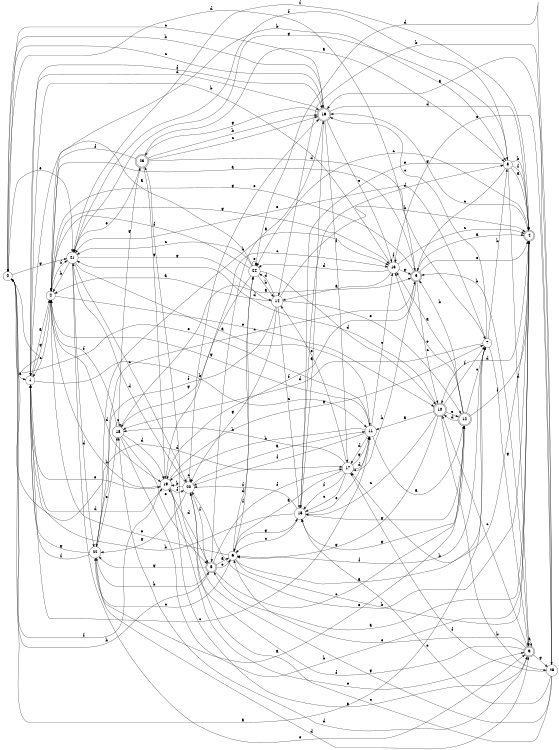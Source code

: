digraph n21_8 {
__start0 [label="" shape="none"];

rankdir=LR;
size="8,5";

s0 [style="filled", color="black", fillcolor="white" shape="circle", label="0"];
s1 [style="filled", color="black", fillcolor="white" shape="circle", label="1"];
s2 [style="filled", color="black", fillcolor="white" shape="circle", label="2"];
s3 [style="rounded,filled", color="black", fillcolor="white" shape="doublecircle", label="3"];
s4 [style="rounded,filled", color="black", fillcolor="white" shape="doublecircle", label="4"];
s5 [style="rounded,filled", color="black", fillcolor="white" shape="doublecircle", label="5"];
s6 [style="filled", color="black", fillcolor="white" shape="circle", label="6"];
s7 [style="filled", color="black", fillcolor="white" shape="circle", label="7"];
s8 [style="filled", color="black", fillcolor="white" shape="circle", label="8"];
s9 [style="rounded,filled", color="black", fillcolor="white" shape="doublecircle", label="9"];
s10 [style="rounded,filled", color="black", fillcolor="white" shape="doublecircle", label="10"];
s11 [style="filled", color="black", fillcolor="white" shape="circle", label="11"];
s12 [style="rounded,filled", color="black", fillcolor="white" shape="doublecircle", label="12"];
s13 [style="filled", color="black", fillcolor="white" shape="circle", label="13"];
s14 [style="filled", color="black", fillcolor="white" shape="circle", label="14"];
s15 [style="filled", color="black", fillcolor="white" shape="circle", label="15"];
s16 [style="rounded,filled", color="black", fillcolor="white" shape="doublecircle", label="16"];
s17 [style="filled", color="black", fillcolor="white" shape="circle", label="17"];
s18 [style="filled", color="black", fillcolor="white" shape="circle", label="18"];
s19 [style="filled", color="black", fillcolor="white" shape="circle", label="19"];
s20 [style="filled", color="black", fillcolor="white" shape="circle", label="20"];
s21 [style="filled", color="black", fillcolor="white" shape="circle", label="21"];
s22 [style="filled", color="black", fillcolor="white" shape="circle", label="22"];
s23 [style="rounded,filled", color="black", fillcolor="white" shape="doublecircle", label="23"];
s24 [style="filled", color="black", fillcolor="white" shape="circle", label="24"];
s25 [style="filled", color="black", fillcolor="white" shape="circle", label="25"];
s0 -> s1 [label="a"];
s0 -> s5 [label="b"];
s0 -> s16 [label="c"];
s0 -> s17 [label="d"];
s0 -> s21 [label="e"];
s0 -> s19 [label="f"];
s0 -> s21 [label="g"];
s1 -> s2 [label="a"];
s1 -> s11 [label="b"];
s1 -> s11 [label="c"];
s1 -> s16 [label="d"];
s1 -> s19 [label="e"];
s1 -> s16 [label="f"];
s1 -> s2 [label="g"];
s2 -> s3 [label="a"];
s2 -> s8 [label="b"];
s2 -> s1 [label="c"];
s2 -> s19 [label="d"];
s2 -> s10 [label="e"];
s2 -> s21 [label="f"];
s2 -> s13 [label="g"];
s3 -> s4 [label="a"];
s3 -> s17 [label="b"];
s3 -> s10 [label="c"];
s3 -> s0 [label="d"];
s3 -> s4 [label="e"];
s3 -> s19 [label="f"];
s3 -> s2 [label="g"];
s4 -> s5 [label="a"];
s4 -> s17 [label="b"];
s4 -> s24 [label="c"];
s4 -> s10 [label="d"];
s4 -> s20 [label="e"];
s4 -> s21 [label="f"];
s4 -> s16 [label="g"];
s5 -> s6 [label="a"];
s5 -> s22 [label="b"];
s5 -> s12 [label="c"];
s5 -> s19 [label="d"];
s5 -> s6 [label="e"];
s5 -> s17 [label="f"];
s5 -> s22 [label="g"];
s6 -> s7 [label="a"];
s6 -> s4 [label="b"];
s6 -> s22 [label="c"];
s6 -> s24 [label="d"];
s6 -> s2 [label="e"];
s6 -> s24 [label="f"];
s6 -> s15 [label="g"];
s7 -> s0 [label="a"];
s7 -> s8 [label="b"];
s7 -> s16 [label="c"];
s7 -> s18 [label="d"];
s7 -> s21 [label="e"];
s7 -> s6 [label="f"];
s7 -> s9 [label="g"];
s8 -> s4 [label="a"];
s8 -> s4 [label="b"];
s8 -> s3 [label="c"];
s8 -> s9 [label="d"];
s8 -> s15 [label="e"];
s8 -> s4 [label="f"];
s8 -> s21 [label="g"];
s9 -> s9 [label="a"];
s9 -> s3 [label="b"];
s9 -> s10 [label="c"];
s9 -> s18 [label="d"];
s9 -> s6 [label="e"];
s9 -> s23 [label="f"];
s9 -> s25 [label="g"];
s10 -> s11 [label="a"];
s10 -> s25 [label="b"];
s10 -> s15 [label="c"];
s10 -> s21 [label="d"];
s10 -> s12 [label="e"];
s10 -> s7 [label="f"];
s10 -> s6 [label="g"];
s11 -> s12 [label="a"];
s11 -> s19 [label="b"];
s11 -> s13 [label="c"];
s11 -> s17 [label="d"];
s11 -> s0 [label="e"];
s11 -> s20 [label="f"];
s11 -> s2 [label="g"];
s12 -> s13 [label="a"];
s12 -> s3 [label="b"];
s12 -> s7 [label="c"];
s12 -> s10 [label="d"];
s12 -> s13 [label="e"];
s12 -> s4 [label="f"];
s12 -> s15 [label="g"];
s13 -> s14 [label="a"];
s13 -> s1 [label="b"];
s13 -> s4 [label="c"];
s13 -> s24 [label="d"];
s13 -> s25 [label="e"];
s13 -> s13 [label="f"];
s13 -> s3 [label="g"];
s14 -> s2 [label="a"];
s14 -> s4 [label="b"];
s14 -> s15 [label="c"];
s14 -> s24 [label="d"];
s14 -> s12 [label="e"];
s14 -> s22 [label="f"];
s14 -> s20 [label="g"];
s15 -> s16 [label="a"];
s15 -> s1 [label="b"];
s15 -> s6 [label="c"];
s15 -> s8 [label="d"];
s15 -> s11 [label="e"];
s15 -> s20 [label="f"];
s15 -> s12 [label="g"];
s16 -> s5 [label="a"];
s16 -> s0 [label="b"];
s16 -> s0 [label="c"];
s16 -> s4 [label="d"];
s16 -> s13 [label="e"];
s16 -> s17 [label="f"];
s16 -> s23 [label="g"];
s17 -> s6 [label="a"];
s17 -> s18 [label="b"];
s17 -> s15 [label="c"];
s17 -> s11 [label="d"];
s17 -> s14 [label="e"];
s17 -> s15 [label="f"];
s17 -> s11 [label="g"];
s18 -> s3 [label="a"];
s18 -> s4 [label="b"];
s18 -> s18 [label="c"];
s18 -> s19 [label="d"];
s18 -> s5 [label="e"];
s18 -> s2 [label="f"];
s18 -> s23 [label="g"];
s19 -> s9 [label="a"];
s19 -> s2 [label="b"];
s19 -> s13 [label="c"];
s19 -> s1 [label="d"];
s19 -> s9 [label="e"];
s19 -> s20 [label="f"];
s19 -> s7 [label="g"];
s20 -> s11 [label="a"];
s20 -> s19 [label="b"];
s20 -> s20 [label="c"];
s20 -> s21 [label="d"];
s20 -> s16 [label="e"];
s20 -> s5 [label="f"];
s20 -> s22 [label="g"];
s21 -> s11 [label="a"];
s21 -> s2 [label="b"];
s21 -> s20 [label="c"];
s21 -> s22 [label="d"];
s21 -> s9 [label="e"];
s21 -> s8 [label="f"];
s21 -> s14 [label="g"];
s22 -> s12 [label="a"];
s22 -> s13 [label="b"];
s22 -> s3 [label="c"];
s22 -> s9 [label="d"];
s22 -> s18 [label="e"];
s22 -> s1 [label="f"];
s22 -> s1 [label="g"];
s23 -> s8 [label="a"];
s23 -> s16 [label="b"];
s23 -> s16 [label="c"];
s23 -> s7 [label="d"];
s23 -> s21 [label="e"];
s23 -> s2 [label="f"];
s23 -> s19 [label="g"];
s24 -> s1 [label="a"];
s24 -> s14 [label="b"];
s24 -> s21 [label="c"];
s24 -> s10 [label="d"];
s24 -> s24 [label="e"];
s24 -> s2 [label="f"];
s24 -> s18 [label="g"];
s25 -> s16 [label="a"];
s25 -> s14 [label="b"];
s25 -> s20 [label="c"];
s25 -> s24 [label="d"];
s25 -> s15 [label="e"];
s25 -> s17 [label="f"];
s25 -> s20 [label="g"];

}